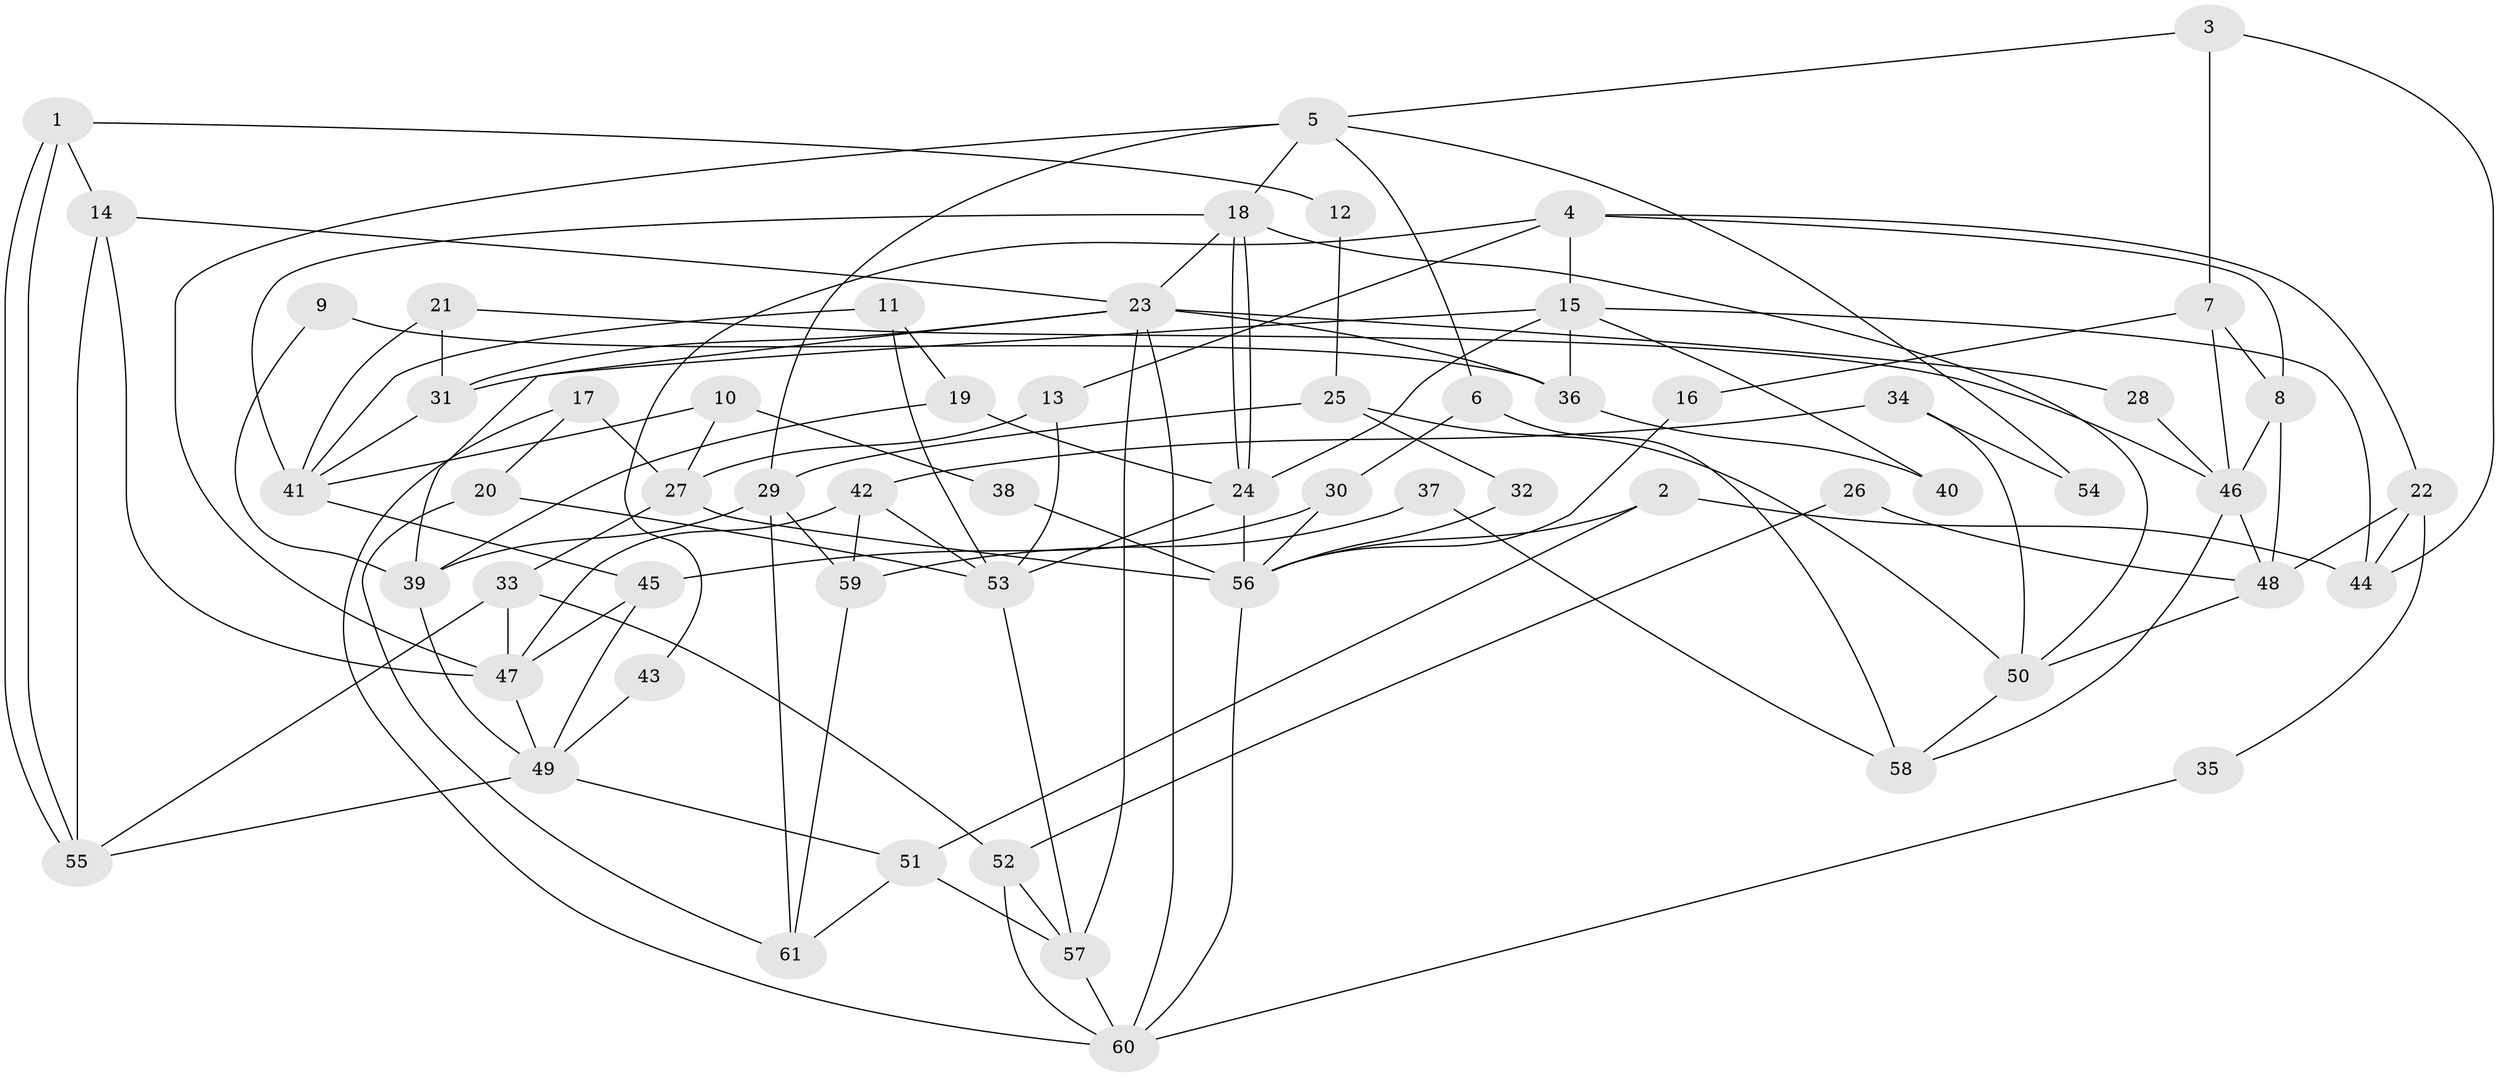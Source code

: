 // coarse degree distribution, {4: 0.15789473684210525, 5: 0.18421052631578946, 10: 0.02631578947368421, 6: 0.07894736842105263, 3: 0.07894736842105263, 2: 0.23684210526315788, 7: 0.10526315789473684, 9: 0.10526315789473684, 12: 0.02631578947368421}
// Generated by graph-tools (version 1.1) at 2025/52/02/27/25 19:52:01]
// undirected, 61 vertices, 122 edges
graph export_dot {
graph [start="1"]
  node [color=gray90,style=filled];
  1;
  2;
  3;
  4;
  5;
  6;
  7;
  8;
  9;
  10;
  11;
  12;
  13;
  14;
  15;
  16;
  17;
  18;
  19;
  20;
  21;
  22;
  23;
  24;
  25;
  26;
  27;
  28;
  29;
  30;
  31;
  32;
  33;
  34;
  35;
  36;
  37;
  38;
  39;
  40;
  41;
  42;
  43;
  44;
  45;
  46;
  47;
  48;
  49;
  50;
  51;
  52;
  53;
  54;
  55;
  56;
  57;
  58;
  59;
  60;
  61;
  1 -- 14;
  1 -- 55;
  1 -- 55;
  1 -- 12;
  2 -- 56;
  2 -- 51;
  2 -- 44;
  3 -- 7;
  3 -- 44;
  3 -- 5;
  4 -- 13;
  4 -- 15;
  4 -- 8;
  4 -- 22;
  4 -- 43;
  5 -- 18;
  5 -- 6;
  5 -- 29;
  5 -- 47;
  5 -- 54;
  6 -- 30;
  6 -- 58;
  7 -- 8;
  7 -- 46;
  7 -- 16;
  8 -- 48;
  8 -- 46;
  9 -- 36;
  9 -- 39;
  10 -- 41;
  10 -- 27;
  10 -- 38;
  11 -- 41;
  11 -- 19;
  11 -- 53;
  12 -- 25;
  13 -- 53;
  13 -- 27;
  14 -- 55;
  14 -- 47;
  14 -- 23;
  15 -- 31;
  15 -- 24;
  15 -- 36;
  15 -- 40;
  15 -- 44;
  16 -- 56;
  17 -- 20;
  17 -- 60;
  17 -- 27;
  18 -- 23;
  18 -- 24;
  18 -- 24;
  18 -- 41;
  18 -- 50;
  19 -- 24;
  19 -- 39;
  20 -- 53;
  20 -- 61;
  21 -- 31;
  21 -- 46;
  21 -- 41;
  22 -- 44;
  22 -- 35;
  22 -- 48;
  23 -- 57;
  23 -- 28;
  23 -- 31;
  23 -- 36;
  23 -- 39;
  23 -- 60;
  24 -- 56;
  24 -- 53;
  25 -- 50;
  25 -- 29;
  25 -- 32;
  26 -- 48;
  26 -- 52;
  27 -- 33;
  27 -- 56;
  28 -- 46;
  29 -- 39;
  29 -- 59;
  29 -- 61;
  30 -- 45;
  30 -- 56;
  31 -- 41;
  32 -- 56;
  33 -- 55;
  33 -- 47;
  33 -- 52;
  34 -- 50;
  34 -- 42;
  34 -- 54;
  35 -- 60;
  36 -- 40;
  37 -- 58;
  37 -- 59;
  38 -- 56;
  39 -- 49;
  41 -- 45;
  42 -- 59;
  42 -- 53;
  42 -- 47;
  43 -- 49;
  45 -- 47;
  45 -- 49;
  46 -- 48;
  46 -- 58;
  47 -- 49;
  48 -- 50;
  49 -- 51;
  49 -- 55;
  50 -- 58;
  51 -- 57;
  51 -- 61;
  52 -- 60;
  52 -- 57;
  53 -- 57;
  56 -- 60;
  57 -- 60;
  59 -- 61;
}
